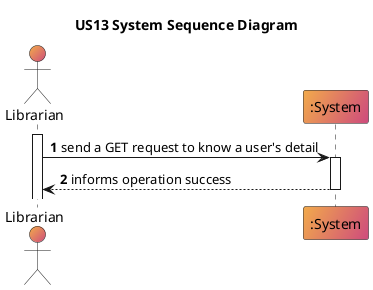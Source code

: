@startuml
'https://SubscriptionServicetuml.com/sequence-diagram

autoactivate on
autonumber
title US13 System Sequence Diagram
actor "Librarian" as User #F2AA4CFF/CE4A7EFF
participant ":System" as System #F2AA4CFF/CE4A7EFF

activate User

User-> System: send a GET request to know a user's detail
System --> "User": informs operation success

@enduml